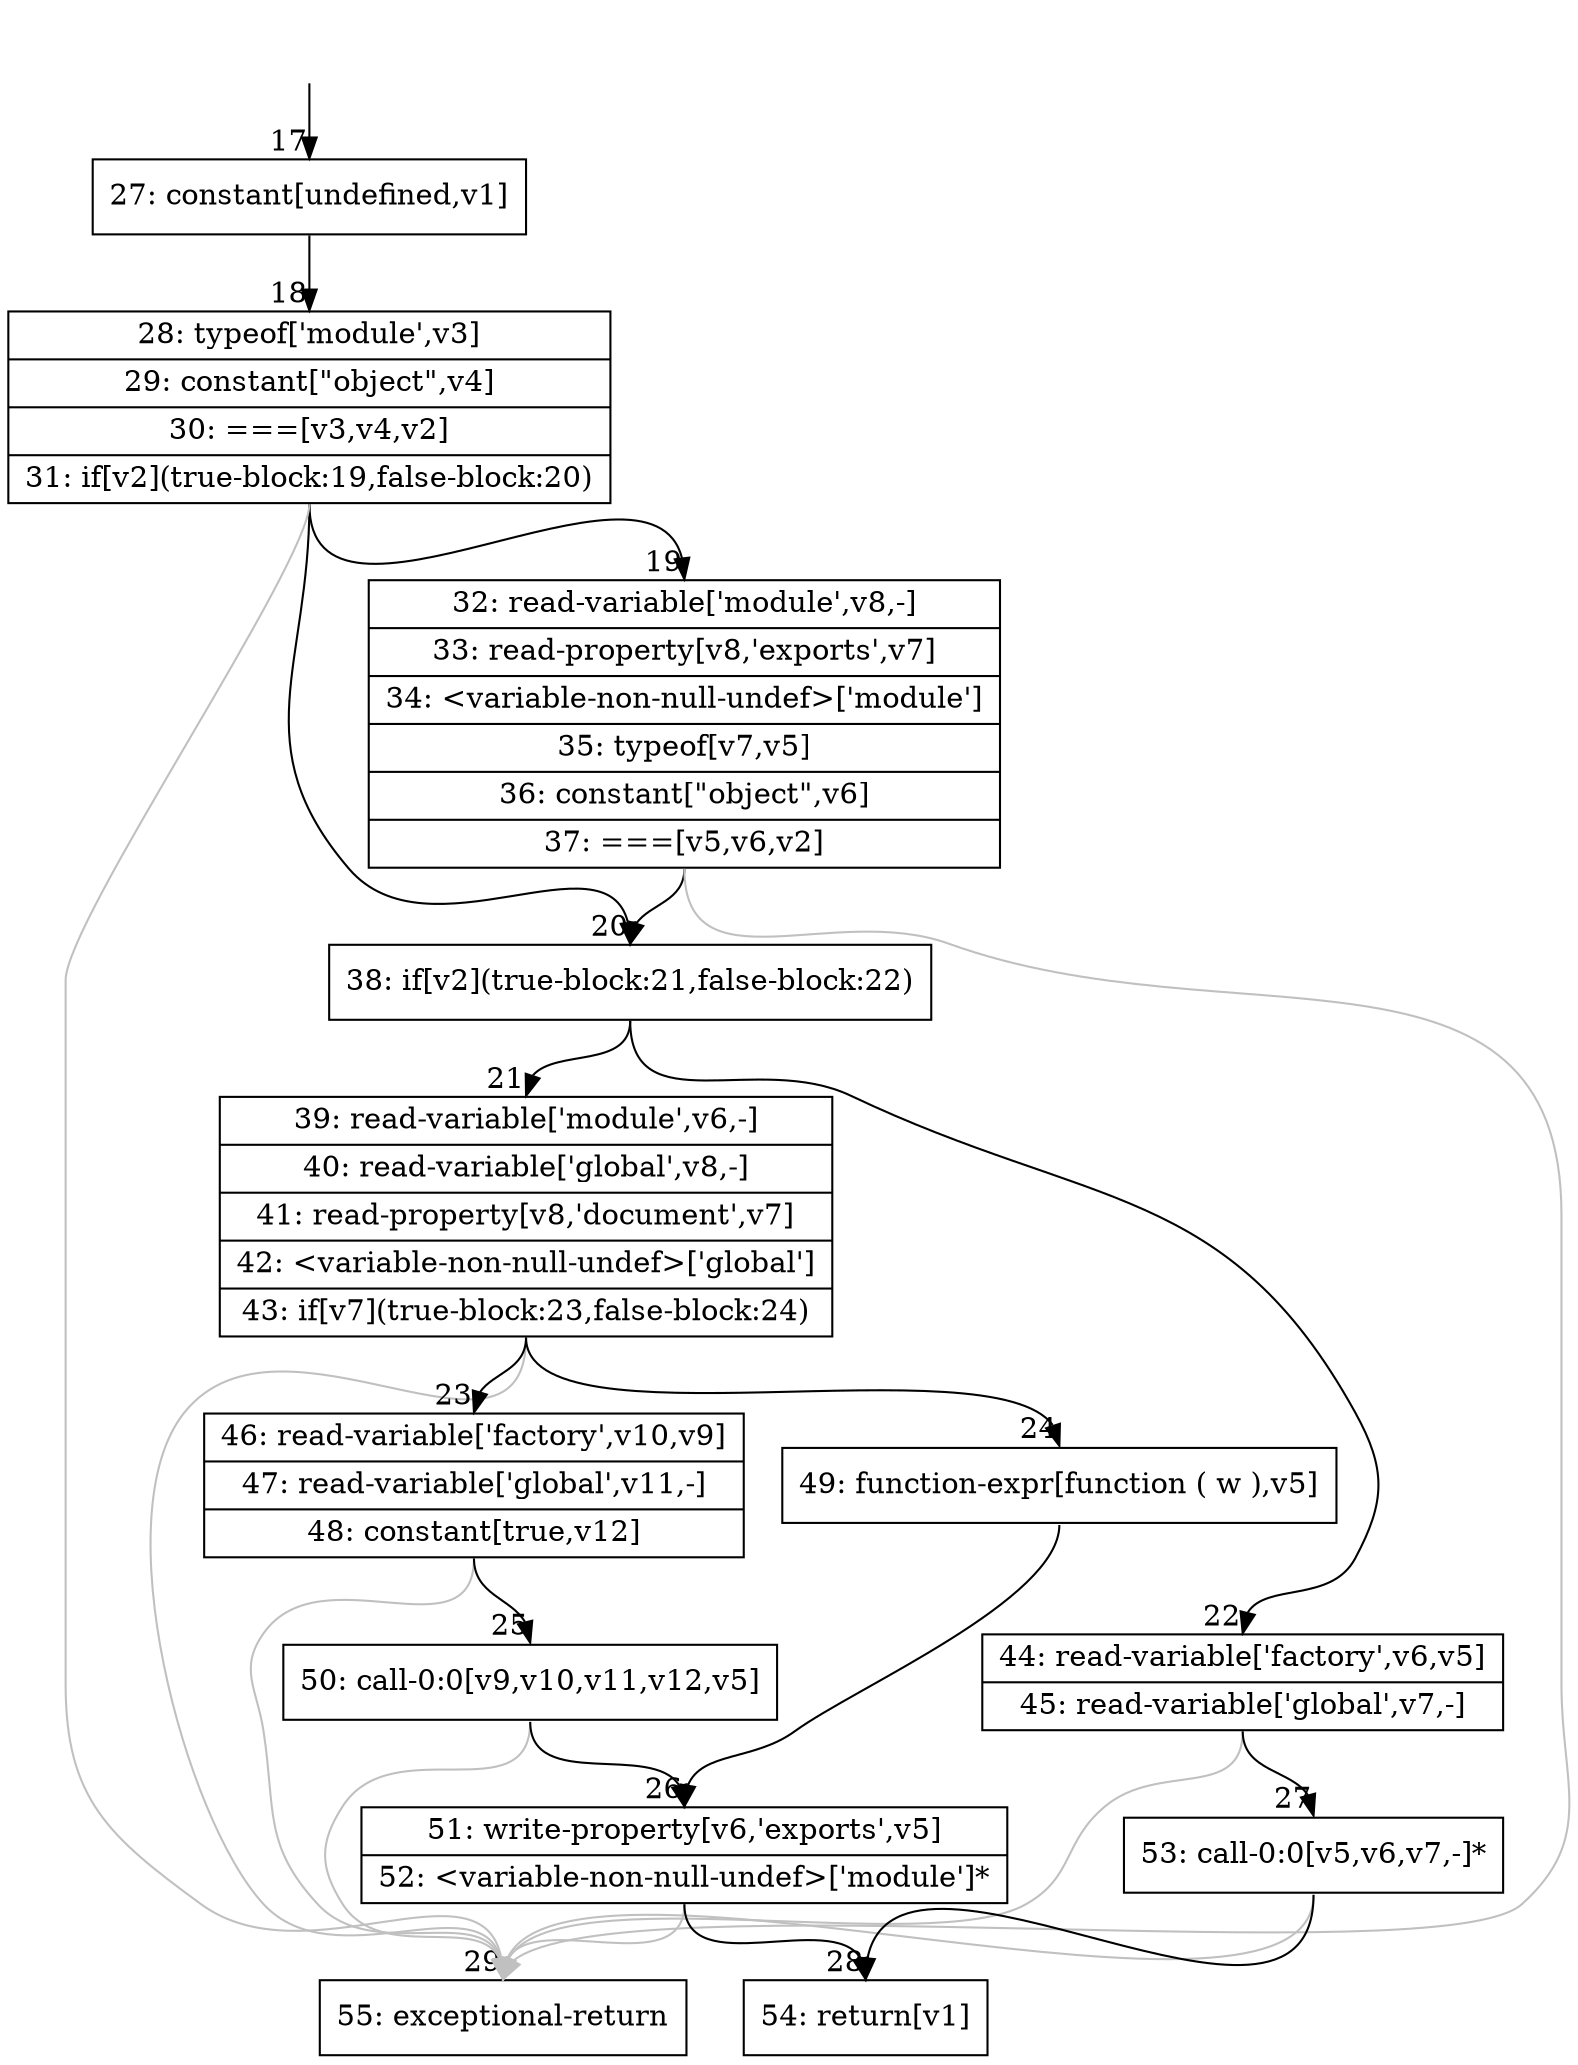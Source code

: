 digraph {
rankdir="TD"
BB_entry1[shape=none,label=""];
BB_entry1 -> BB17 [tailport=s, headport=n, headlabel="    17"]
BB17 [shape=record label="{27: constant[undefined,v1]}" ] 
BB17 -> BB18 [tailport=s, headport=n, headlabel="      18"]
BB18 [shape=record label="{28: typeof['module',v3]|29: constant[\"object\",v4]|30: ===[v3,v4,v2]|31: if[v2](true-block:19,false-block:20)}" ] 
BB18 -> BB20 [tailport=s, headport=n, headlabel="      20"]
BB18 -> BB19 [tailport=s, headport=n, headlabel="      19"]
BB18 -> BB29 [tailport=s, headport=n, color=gray, headlabel="      29"]
BB19 [shape=record label="{32: read-variable['module',v8,-]|33: read-property[v8,'exports',v7]|34: \<variable-non-null-undef\>['module']|35: typeof[v7,v5]|36: constant[\"object\",v6]|37: ===[v5,v6,v2]}" ] 
BB19 -> BB20 [tailport=s, headport=n]
BB19 -> BB29 [tailport=s, headport=n, color=gray]
BB20 [shape=record label="{38: if[v2](true-block:21,false-block:22)}" ] 
BB20 -> BB21 [tailport=s, headport=n, headlabel="      21"]
BB20 -> BB22 [tailport=s, headport=n, headlabel="      22"]
BB21 [shape=record label="{39: read-variable['module',v6,-]|40: read-variable['global',v8,-]|41: read-property[v8,'document',v7]|42: \<variable-non-null-undef\>['global']|43: if[v7](true-block:23,false-block:24)}" ] 
BB21 -> BB23 [tailport=s, headport=n, headlabel="      23"]
BB21 -> BB24 [tailport=s, headport=n, headlabel="      24"]
BB21 -> BB29 [tailport=s, headport=n, color=gray]
BB22 [shape=record label="{44: read-variable['factory',v6,v5]|45: read-variable['global',v7,-]}" ] 
BB22 -> BB27 [tailport=s, headport=n, headlabel="      27"]
BB22 -> BB29 [tailport=s, headport=n, color=gray]
BB23 [shape=record label="{46: read-variable['factory',v10,v9]|47: read-variable['global',v11,-]|48: constant[true,v12]}" ] 
BB23 -> BB25 [tailport=s, headport=n, headlabel="      25"]
BB23 -> BB29 [tailport=s, headport=n, color=gray]
BB24 [shape=record label="{49: function-expr[function ( w ),v5]}" ] 
BB24 -> BB26 [tailport=s, headport=n, headlabel="      26"]
BB25 [shape=record label="{50: call-0:0[v9,v10,v11,v12,v5]}" ] 
BB25 -> BB26 [tailport=s, headport=n]
BB25 -> BB29 [tailport=s, headport=n, color=gray]
BB26 [shape=record label="{51: write-property[v6,'exports',v5]|52: \<variable-non-null-undef\>['module']*}" ] 
BB26 -> BB28 [tailport=s, headport=n, headlabel="      28"]
BB26 -> BB29 [tailport=s, headport=n, color=gray]
BB27 [shape=record label="{53: call-0:0[v5,v6,v7,-]*}" ] 
BB27 -> BB28 [tailport=s, headport=n]
BB27 -> BB29 [tailport=s, headport=n, color=gray]
BB28 [shape=record label="{54: return[v1]}" ] 
BB29 [shape=record label="{55: exceptional-return}" ] 
}
